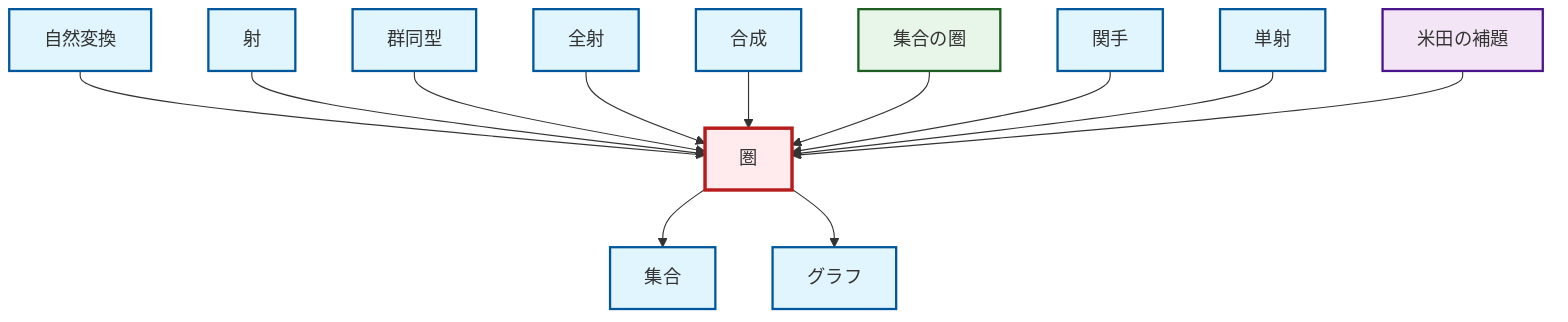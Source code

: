 graph TD
    classDef definition fill:#e1f5fe,stroke:#01579b,stroke-width:2px
    classDef theorem fill:#f3e5f5,stroke:#4a148c,stroke-width:2px
    classDef axiom fill:#fff3e0,stroke:#e65100,stroke-width:2px
    classDef example fill:#e8f5e9,stroke:#1b5e20,stroke-width:2px
    classDef current fill:#ffebee,stroke:#b71c1c,stroke-width:3px
    ex-set-category["集合の圏"]:::example
    def-epimorphism["全射"]:::definition
    def-morphism["射"]:::definition
    def-composition["合成"]:::definition
    def-functor["関手"]:::definition
    thm-yoneda["米田の補題"]:::theorem
    def-monomorphism["単射"]:::definition
    def-isomorphism["群同型"]:::definition
    def-set["集合"]:::definition
    def-category["圏"]:::definition
    def-natural-transformation["自然変換"]:::definition
    def-graph["グラフ"]:::definition
    def-natural-transformation --> def-category
    def-morphism --> def-category
    def-isomorphism --> def-category
    def-category --> def-set
    def-epimorphism --> def-category
    def-composition --> def-category
    def-category --> def-graph
    ex-set-category --> def-category
    def-functor --> def-category
    def-monomorphism --> def-category
    thm-yoneda --> def-category
    class def-category current